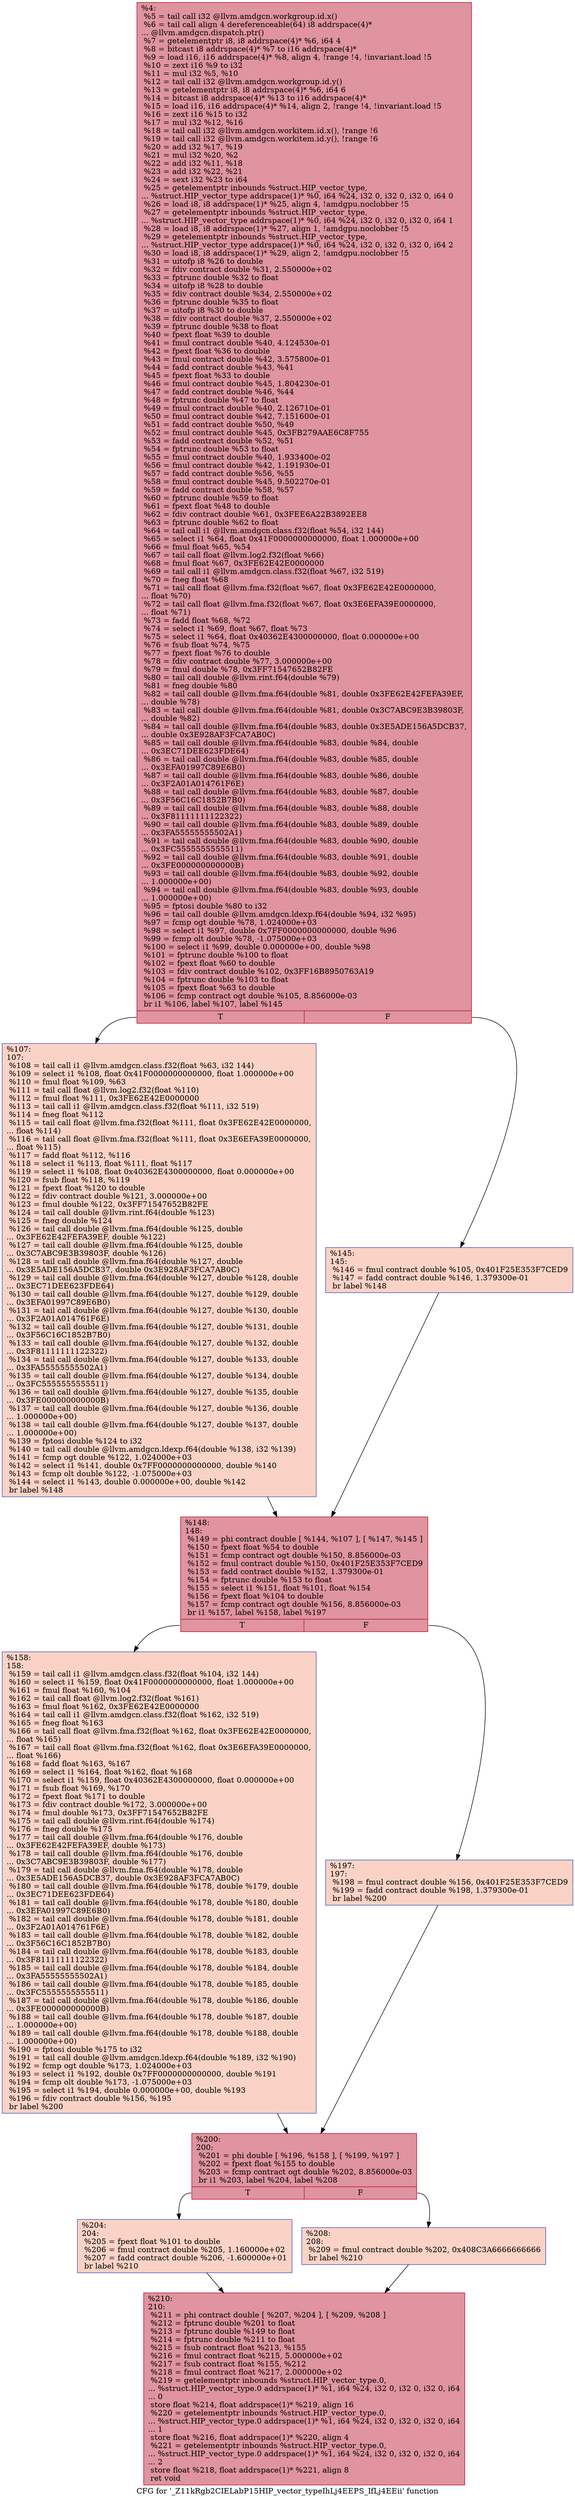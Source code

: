 digraph "CFG for '_Z11kRgb2CIELabP15HIP_vector_typeIhLj4EEPS_IfLj4EEii' function" {
	label="CFG for '_Z11kRgb2CIELabP15HIP_vector_typeIhLj4EEPS_IfLj4EEii' function";

	Node0x619be90 [shape=record,color="#b70d28ff", style=filled, fillcolor="#b70d2870",label="{%4:\l  %5 = tail call i32 @llvm.amdgcn.workgroup.id.x()\l  %6 = tail call align 4 dereferenceable(64) i8 addrspace(4)*\l... @llvm.amdgcn.dispatch.ptr()\l  %7 = getelementptr i8, i8 addrspace(4)* %6, i64 4\l  %8 = bitcast i8 addrspace(4)* %7 to i16 addrspace(4)*\l  %9 = load i16, i16 addrspace(4)* %8, align 4, !range !4, !invariant.load !5\l  %10 = zext i16 %9 to i32\l  %11 = mul i32 %5, %10\l  %12 = tail call i32 @llvm.amdgcn.workgroup.id.y()\l  %13 = getelementptr i8, i8 addrspace(4)* %6, i64 6\l  %14 = bitcast i8 addrspace(4)* %13 to i16 addrspace(4)*\l  %15 = load i16, i16 addrspace(4)* %14, align 2, !range !4, !invariant.load !5\l  %16 = zext i16 %15 to i32\l  %17 = mul i32 %12, %16\l  %18 = tail call i32 @llvm.amdgcn.workitem.id.x(), !range !6\l  %19 = tail call i32 @llvm.amdgcn.workitem.id.y(), !range !6\l  %20 = add i32 %17, %19\l  %21 = mul i32 %20, %2\l  %22 = add i32 %11, %18\l  %23 = add i32 %22, %21\l  %24 = sext i32 %23 to i64\l  %25 = getelementptr inbounds %struct.HIP_vector_type,\l... %struct.HIP_vector_type addrspace(1)* %0, i64 %24, i32 0, i32 0, i32 0, i64 0\l  %26 = load i8, i8 addrspace(1)* %25, align 4, !amdgpu.noclobber !5\l  %27 = getelementptr inbounds %struct.HIP_vector_type,\l... %struct.HIP_vector_type addrspace(1)* %0, i64 %24, i32 0, i32 0, i32 0, i64 1\l  %28 = load i8, i8 addrspace(1)* %27, align 1, !amdgpu.noclobber !5\l  %29 = getelementptr inbounds %struct.HIP_vector_type,\l... %struct.HIP_vector_type addrspace(1)* %0, i64 %24, i32 0, i32 0, i32 0, i64 2\l  %30 = load i8, i8 addrspace(1)* %29, align 2, !amdgpu.noclobber !5\l  %31 = uitofp i8 %26 to double\l  %32 = fdiv contract double %31, 2.550000e+02\l  %33 = fptrunc double %32 to float\l  %34 = uitofp i8 %28 to double\l  %35 = fdiv contract double %34, 2.550000e+02\l  %36 = fptrunc double %35 to float\l  %37 = uitofp i8 %30 to double\l  %38 = fdiv contract double %37, 2.550000e+02\l  %39 = fptrunc double %38 to float\l  %40 = fpext float %39 to double\l  %41 = fmul contract double %40, 4.124530e-01\l  %42 = fpext float %36 to double\l  %43 = fmul contract double %42, 3.575800e-01\l  %44 = fadd contract double %43, %41\l  %45 = fpext float %33 to double\l  %46 = fmul contract double %45, 1.804230e-01\l  %47 = fadd contract double %46, %44\l  %48 = fptrunc double %47 to float\l  %49 = fmul contract double %40, 2.126710e-01\l  %50 = fmul contract double %42, 7.151600e-01\l  %51 = fadd contract double %50, %49\l  %52 = fmul contract double %45, 0x3FB279AAE6C8F755\l  %53 = fadd contract double %52, %51\l  %54 = fptrunc double %53 to float\l  %55 = fmul contract double %40, 1.933400e-02\l  %56 = fmul contract double %42, 1.191930e-01\l  %57 = fadd contract double %56, %55\l  %58 = fmul contract double %45, 9.502270e-01\l  %59 = fadd contract double %58, %57\l  %60 = fptrunc double %59 to float\l  %61 = fpext float %48 to double\l  %62 = fdiv contract double %61, 0x3FEE6A22B3892EE8\l  %63 = fptrunc double %62 to float\l  %64 = tail call i1 @llvm.amdgcn.class.f32(float %54, i32 144)\l  %65 = select i1 %64, float 0x41F0000000000000, float 1.000000e+00\l  %66 = fmul float %65, %54\l  %67 = tail call float @llvm.log2.f32(float %66)\l  %68 = fmul float %67, 0x3FE62E42E0000000\l  %69 = tail call i1 @llvm.amdgcn.class.f32(float %67, i32 519)\l  %70 = fneg float %68\l  %71 = tail call float @llvm.fma.f32(float %67, float 0x3FE62E42E0000000,\l... float %70)\l  %72 = tail call float @llvm.fma.f32(float %67, float 0x3E6EFA39E0000000,\l... float %71)\l  %73 = fadd float %68, %72\l  %74 = select i1 %69, float %67, float %73\l  %75 = select i1 %64, float 0x40362E4300000000, float 0.000000e+00\l  %76 = fsub float %74, %75\l  %77 = fpext float %76 to double\l  %78 = fdiv contract double %77, 3.000000e+00\l  %79 = fmul double %78, 0x3FF71547652B82FE\l  %80 = tail call double @llvm.rint.f64(double %79)\l  %81 = fneg double %80\l  %82 = tail call double @llvm.fma.f64(double %81, double 0x3FE62E42FEFA39EF,\l... double %78)\l  %83 = tail call double @llvm.fma.f64(double %81, double 0x3C7ABC9E3B39803F,\l... double %82)\l  %84 = tail call double @llvm.fma.f64(double %83, double 0x3E5ADE156A5DCB37,\l... double 0x3E928AF3FCA7AB0C)\l  %85 = tail call double @llvm.fma.f64(double %83, double %84, double\l... 0x3EC71DEE623FDE64)\l  %86 = tail call double @llvm.fma.f64(double %83, double %85, double\l... 0x3EFA01997C89E6B0)\l  %87 = tail call double @llvm.fma.f64(double %83, double %86, double\l... 0x3F2A01A014761F6E)\l  %88 = tail call double @llvm.fma.f64(double %83, double %87, double\l... 0x3F56C16C1852B7B0)\l  %89 = tail call double @llvm.fma.f64(double %83, double %88, double\l... 0x3F81111111122322)\l  %90 = tail call double @llvm.fma.f64(double %83, double %89, double\l... 0x3FA55555555502A1)\l  %91 = tail call double @llvm.fma.f64(double %83, double %90, double\l... 0x3FC5555555555511)\l  %92 = tail call double @llvm.fma.f64(double %83, double %91, double\l... 0x3FE000000000000B)\l  %93 = tail call double @llvm.fma.f64(double %83, double %92, double\l... 1.000000e+00)\l  %94 = tail call double @llvm.fma.f64(double %83, double %93, double\l... 1.000000e+00)\l  %95 = fptosi double %80 to i32\l  %96 = tail call double @llvm.amdgcn.ldexp.f64(double %94, i32 %95)\l  %97 = fcmp ogt double %78, 1.024000e+03\l  %98 = select i1 %97, double 0x7FF0000000000000, double %96\l  %99 = fcmp olt double %78, -1.075000e+03\l  %100 = select i1 %99, double 0.000000e+00, double %98\l  %101 = fptrunc double %100 to float\l  %102 = fpext float %60 to double\l  %103 = fdiv contract double %102, 0x3FF16B8950763A19\l  %104 = fptrunc double %103 to float\l  %105 = fpext float %63 to double\l  %106 = fcmp contract ogt double %105, 8.856000e-03\l  br i1 %106, label %107, label %145\l|{<s0>T|<s1>F}}"];
	Node0x619be90:s0 -> Node0x61a50c0;
	Node0x619be90:s1 -> Node0x61a5150;
	Node0x61a50c0 [shape=record,color="#3d50c3ff", style=filled, fillcolor="#f59c7d70",label="{%107:\l107:                                              \l  %108 = tail call i1 @llvm.amdgcn.class.f32(float %63, i32 144)\l  %109 = select i1 %108, float 0x41F0000000000000, float 1.000000e+00\l  %110 = fmul float %109, %63\l  %111 = tail call float @llvm.log2.f32(float %110)\l  %112 = fmul float %111, 0x3FE62E42E0000000\l  %113 = tail call i1 @llvm.amdgcn.class.f32(float %111, i32 519)\l  %114 = fneg float %112\l  %115 = tail call float @llvm.fma.f32(float %111, float 0x3FE62E42E0000000,\l... float %114)\l  %116 = tail call float @llvm.fma.f32(float %111, float 0x3E6EFA39E0000000,\l... float %115)\l  %117 = fadd float %112, %116\l  %118 = select i1 %113, float %111, float %117\l  %119 = select i1 %108, float 0x40362E4300000000, float 0.000000e+00\l  %120 = fsub float %118, %119\l  %121 = fpext float %120 to double\l  %122 = fdiv contract double %121, 3.000000e+00\l  %123 = fmul double %122, 0x3FF71547652B82FE\l  %124 = tail call double @llvm.rint.f64(double %123)\l  %125 = fneg double %124\l  %126 = tail call double @llvm.fma.f64(double %125, double\l... 0x3FE62E42FEFA39EF, double %122)\l  %127 = tail call double @llvm.fma.f64(double %125, double\l... 0x3C7ABC9E3B39803F, double %126)\l  %128 = tail call double @llvm.fma.f64(double %127, double\l... 0x3E5ADE156A5DCB37, double 0x3E928AF3FCA7AB0C)\l  %129 = tail call double @llvm.fma.f64(double %127, double %128, double\l... 0x3EC71DEE623FDE64)\l  %130 = tail call double @llvm.fma.f64(double %127, double %129, double\l... 0x3EFA01997C89E6B0)\l  %131 = tail call double @llvm.fma.f64(double %127, double %130, double\l... 0x3F2A01A014761F6E)\l  %132 = tail call double @llvm.fma.f64(double %127, double %131, double\l... 0x3F56C16C1852B7B0)\l  %133 = tail call double @llvm.fma.f64(double %127, double %132, double\l... 0x3F81111111122322)\l  %134 = tail call double @llvm.fma.f64(double %127, double %133, double\l... 0x3FA55555555502A1)\l  %135 = tail call double @llvm.fma.f64(double %127, double %134, double\l... 0x3FC5555555555511)\l  %136 = tail call double @llvm.fma.f64(double %127, double %135, double\l... 0x3FE000000000000B)\l  %137 = tail call double @llvm.fma.f64(double %127, double %136, double\l... 1.000000e+00)\l  %138 = tail call double @llvm.fma.f64(double %127, double %137, double\l... 1.000000e+00)\l  %139 = fptosi double %124 to i32\l  %140 = tail call double @llvm.amdgcn.ldexp.f64(double %138, i32 %139)\l  %141 = fcmp ogt double %122, 1.024000e+03\l  %142 = select i1 %141, double 0x7FF0000000000000, double %140\l  %143 = fcmp olt double %122, -1.075000e+03\l  %144 = select i1 %143, double 0.000000e+00, double %142\l  br label %148\l}"];
	Node0x61a50c0 -> Node0x61a7790;
	Node0x61a5150 [shape=record,color="#3d50c3ff", style=filled, fillcolor="#f59c7d70",label="{%145:\l145:                                              \l  %146 = fmul contract double %105, 0x401F25E353F7CED9\l  %147 = fadd contract double %146, 1.379300e-01\l  br label %148\l}"];
	Node0x61a5150 -> Node0x61a7790;
	Node0x61a7790 [shape=record,color="#b70d28ff", style=filled, fillcolor="#b70d2870",label="{%148:\l148:                                              \l  %149 = phi contract double [ %144, %107 ], [ %147, %145 ]\l  %150 = fpext float %54 to double\l  %151 = fcmp contract ogt double %150, 8.856000e-03\l  %152 = fmul contract double %150, 0x401F25E353F7CED9\l  %153 = fadd contract double %152, 1.379300e-01\l  %154 = fptrunc double %153 to float\l  %155 = select i1 %151, float %101, float %154\l  %156 = fpext float %104 to double\l  %157 = fcmp contract ogt double %156, 8.856000e-03\l  br i1 %157, label %158, label %197\l|{<s0>T|<s1>F}}"];
	Node0x61a7790:s0 -> Node0x61a7f10;
	Node0x61a7790:s1 -> Node0x61a7f60;
	Node0x61a7f10 [shape=record,color="#3d50c3ff", style=filled, fillcolor="#f59c7d70",label="{%158:\l158:                                              \l  %159 = tail call i1 @llvm.amdgcn.class.f32(float %104, i32 144)\l  %160 = select i1 %159, float 0x41F0000000000000, float 1.000000e+00\l  %161 = fmul float %160, %104\l  %162 = tail call float @llvm.log2.f32(float %161)\l  %163 = fmul float %162, 0x3FE62E42E0000000\l  %164 = tail call i1 @llvm.amdgcn.class.f32(float %162, i32 519)\l  %165 = fneg float %163\l  %166 = tail call float @llvm.fma.f32(float %162, float 0x3FE62E42E0000000,\l... float %165)\l  %167 = tail call float @llvm.fma.f32(float %162, float 0x3E6EFA39E0000000,\l... float %166)\l  %168 = fadd float %163, %167\l  %169 = select i1 %164, float %162, float %168\l  %170 = select i1 %159, float 0x40362E4300000000, float 0.000000e+00\l  %171 = fsub float %169, %170\l  %172 = fpext float %171 to double\l  %173 = fdiv contract double %172, 3.000000e+00\l  %174 = fmul double %173, 0x3FF71547652B82FE\l  %175 = tail call double @llvm.rint.f64(double %174)\l  %176 = fneg double %175\l  %177 = tail call double @llvm.fma.f64(double %176, double\l... 0x3FE62E42FEFA39EF, double %173)\l  %178 = tail call double @llvm.fma.f64(double %176, double\l... 0x3C7ABC9E3B39803F, double %177)\l  %179 = tail call double @llvm.fma.f64(double %178, double\l... 0x3E5ADE156A5DCB37, double 0x3E928AF3FCA7AB0C)\l  %180 = tail call double @llvm.fma.f64(double %178, double %179, double\l... 0x3EC71DEE623FDE64)\l  %181 = tail call double @llvm.fma.f64(double %178, double %180, double\l... 0x3EFA01997C89E6B0)\l  %182 = tail call double @llvm.fma.f64(double %178, double %181, double\l... 0x3F2A01A014761F6E)\l  %183 = tail call double @llvm.fma.f64(double %178, double %182, double\l... 0x3F56C16C1852B7B0)\l  %184 = tail call double @llvm.fma.f64(double %178, double %183, double\l... 0x3F81111111122322)\l  %185 = tail call double @llvm.fma.f64(double %178, double %184, double\l... 0x3FA55555555502A1)\l  %186 = tail call double @llvm.fma.f64(double %178, double %185, double\l... 0x3FC5555555555511)\l  %187 = tail call double @llvm.fma.f64(double %178, double %186, double\l... 0x3FE000000000000B)\l  %188 = tail call double @llvm.fma.f64(double %178, double %187, double\l... 1.000000e+00)\l  %189 = tail call double @llvm.fma.f64(double %178, double %188, double\l... 1.000000e+00)\l  %190 = fptosi double %175 to i32\l  %191 = tail call double @llvm.amdgcn.ldexp.f64(double %189, i32 %190)\l  %192 = fcmp ogt double %173, 1.024000e+03\l  %193 = select i1 %192, double 0x7FF0000000000000, double %191\l  %194 = fcmp olt double %173, -1.075000e+03\l  %195 = select i1 %194, double 0.000000e+00, double %193\l  %196 = fdiv contract double %156, %195\l  br label %200\l}"];
	Node0x61a7f10 -> Node0x61aa1c0;
	Node0x61a7f60 [shape=record,color="#3d50c3ff", style=filled, fillcolor="#f59c7d70",label="{%197:\l197:                                              \l  %198 = fmul contract double %156, 0x401F25E353F7CED9\l  %199 = fadd contract double %198, 1.379300e-01\l  br label %200\l}"];
	Node0x61a7f60 -> Node0x61aa1c0;
	Node0x61aa1c0 [shape=record,color="#b70d28ff", style=filled, fillcolor="#b70d2870",label="{%200:\l200:                                              \l  %201 = phi double [ %196, %158 ], [ %199, %197 ]\l  %202 = fpext float %155 to double\l  %203 = fcmp contract ogt double %202, 8.856000e-03\l  br i1 %203, label %204, label %208\l|{<s0>T|<s1>F}}"];
	Node0x61aa1c0:s0 -> Node0x61aa5c0;
	Node0x61aa1c0:s1 -> Node0x61aa610;
	Node0x61aa5c0 [shape=record,color="#3d50c3ff", style=filled, fillcolor="#f59c7d70",label="{%204:\l204:                                              \l  %205 = fpext float %101 to double\l  %206 = fmul contract double %205, 1.160000e+02\l  %207 = fadd contract double %206, -1.600000e+01\l  br label %210\l}"];
	Node0x61aa5c0 -> Node0x61aa8e0;
	Node0x61aa610 [shape=record,color="#3d50c3ff", style=filled, fillcolor="#f59c7d70",label="{%208:\l208:                                              \l  %209 = fmul contract double %202, 0x408C3A6666666666\l  br label %210\l}"];
	Node0x61aa610 -> Node0x61aa8e0;
	Node0x61aa8e0 [shape=record,color="#b70d28ff", style=filled, fillcolor="#b70d2870",label="{%210:\l210:                                              \l  %211 = phi contract double [ %207, %204 ], [ %209, %208 ]\l  %212 = fptrunc double %201 to float\l  %213 = fptrunc double %149 to float\l  %214 = fptrunc double %211 to float\l  %215 = fsub contract float %213, %155\l  %216 = fmul contract float %215, 5.000000e+02\l  %217 = fsub contract float %155, %212\l  %218 = fmul contract float %217, 2.000000e+02\l  %219 = getelementptr inbounds %struct.HIP_vector_type.0,\l... %struct.HIP_vector_type.0 addrspace(1)* %1, i64 %24, i32 0, i32 0, i32 0, i64\l... 0\l  store float %214, float addrspace(1)* %219, align 16\l  %220 = getelementptr inbounds %struct.HIP_vector_type.0,\l... %struct.HIP_vector_type.0 addrspace(1)* %1, i64 %24, i32 0, i32 0, i32 0, i64\l... 1\l  store float %216, float addrspace(1)* %220, align 4\l  %221 = getelementptr inbounds %struct.HIP_vector_type.0,\l... %struct.HIP_vector_type.0 addrspace(1)* %1, i64 %24, i32 0, i32 0, i32 0, i64\l... 2\l  store float %218, float addrspace(1)* %221, align 8\l  ret void\l}"];
}
